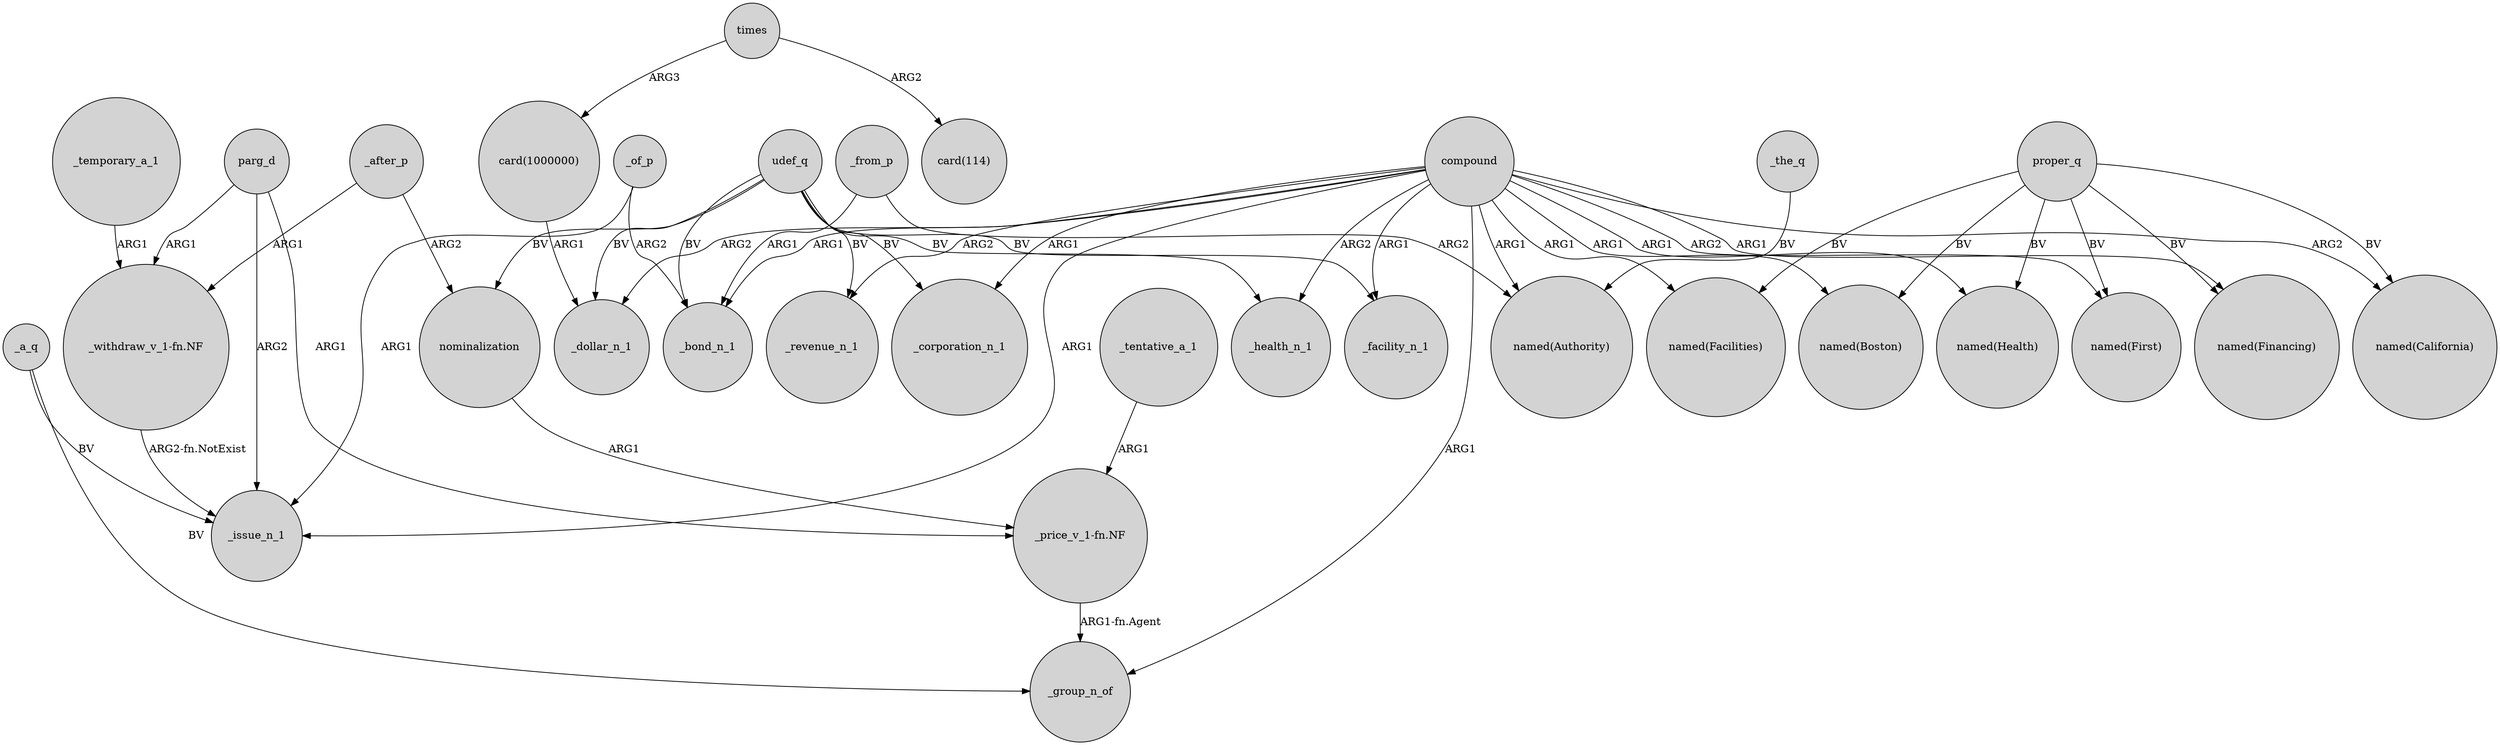 digraph {
	node [shape=circle style=filled]
	parg_d -> "_withdraw_v_1-fn.NF" [label=ARG1]
	"card(1000000)" -> _dollar_n_1 [label=ARG1]
	udef_q -> _facility_n_1 [label=BV]
	proper_q -> "named(Boston)" [label=BV]
	"_price_v_1-fn.NF" -> _group_n_of [label="ARG1-fn.Agent"]
	_from_p -> _bond_n_1 [label=ARG1]
	_from_p -> "named(Authority)" [label=ARG2]
	_the_q -> "named(Authority)" [label=BV]
	"_withdraw_v_1-fn.NF" -> _issue_n_1 [label="ARG2-fn.NotExist"]
	compound -> _bond_n_1 [label=ARG1]
	_a_q -> _issue_n_1 [label=BV]
	proper_q -> "named(Facilities)" [label=BV]
	proper_q -> "named(California)" [label=BV]
	proper_q -> "named(First)" [label=BV]
	proper_q -> "named(Health)" [label=BV]
	_of_p -> _bond_n_1 [label=ARG2]
	compound -> "named(First)" [label=ARG2]
	compound -> "named(Boston)" [label=ARG1]
	compound -> "named(Facilities)" [label=ARG1]
	compound -> _revenue_n_1 [label=ARG2]
	nominalization -> "_price_v_1-fn.NF" [label=ARG1]
	udef_q -> _corporation_n_1 [label=BV]
	_of_p -> _issue_n_1 [label=ARG1]
	udef_q -> _revenue_n_1 [label=BV]
	udef_q -> _bond_n_1 [label=BV]
	compound -> _corporation_n_1 [label=ARG1]
	compound -> _health_n_1 [label=ARG2]
	_after_p -> "_withdraw_v_1-fn.NF" [label=ARG1]
	times -> "card(1000000)" [label=ARG3]
	udef_q -> _health_n_1 [label=BV]
	proper_q -> "named(Financing)" [label=BV]
	udef_q -> nominalization [label=BV]
	compound -> _issue_n_1 [label=ARG1]
	compound -> _facility_n_1 [label=ARG1]
	parg_d -> "_price_v_1-fn.NF" [label=ARG1]
	compound -> "named(California)" [label=ARG2]
	parg_d -> _issue_n_1 [label=ARG2]
	_tentative_a_1 -> "_price_v_1-fn.NF" [label=ARG1]
	compound -> "named(Health)" [label=ARG1]
	_temporary_a_1 -> "_withdraw_v_1-fn.NF" [label=ARG1]
	_a_q -> _group_n_of [label=BV]
	compound -> _dollar_n_1 [label=ARG2]
	times -> "card(114)" [label=ARG2]
	_after_p -> nominalization [label=ARG2]
	compound -> _group_n_of [label=ARG1]
	udef_q -> _dollar_n_1 [label=BV]
	compound -> "named(Authority)" [label=ARG1]
	compound -> "named(Financing)" [label=ARG1]
}
